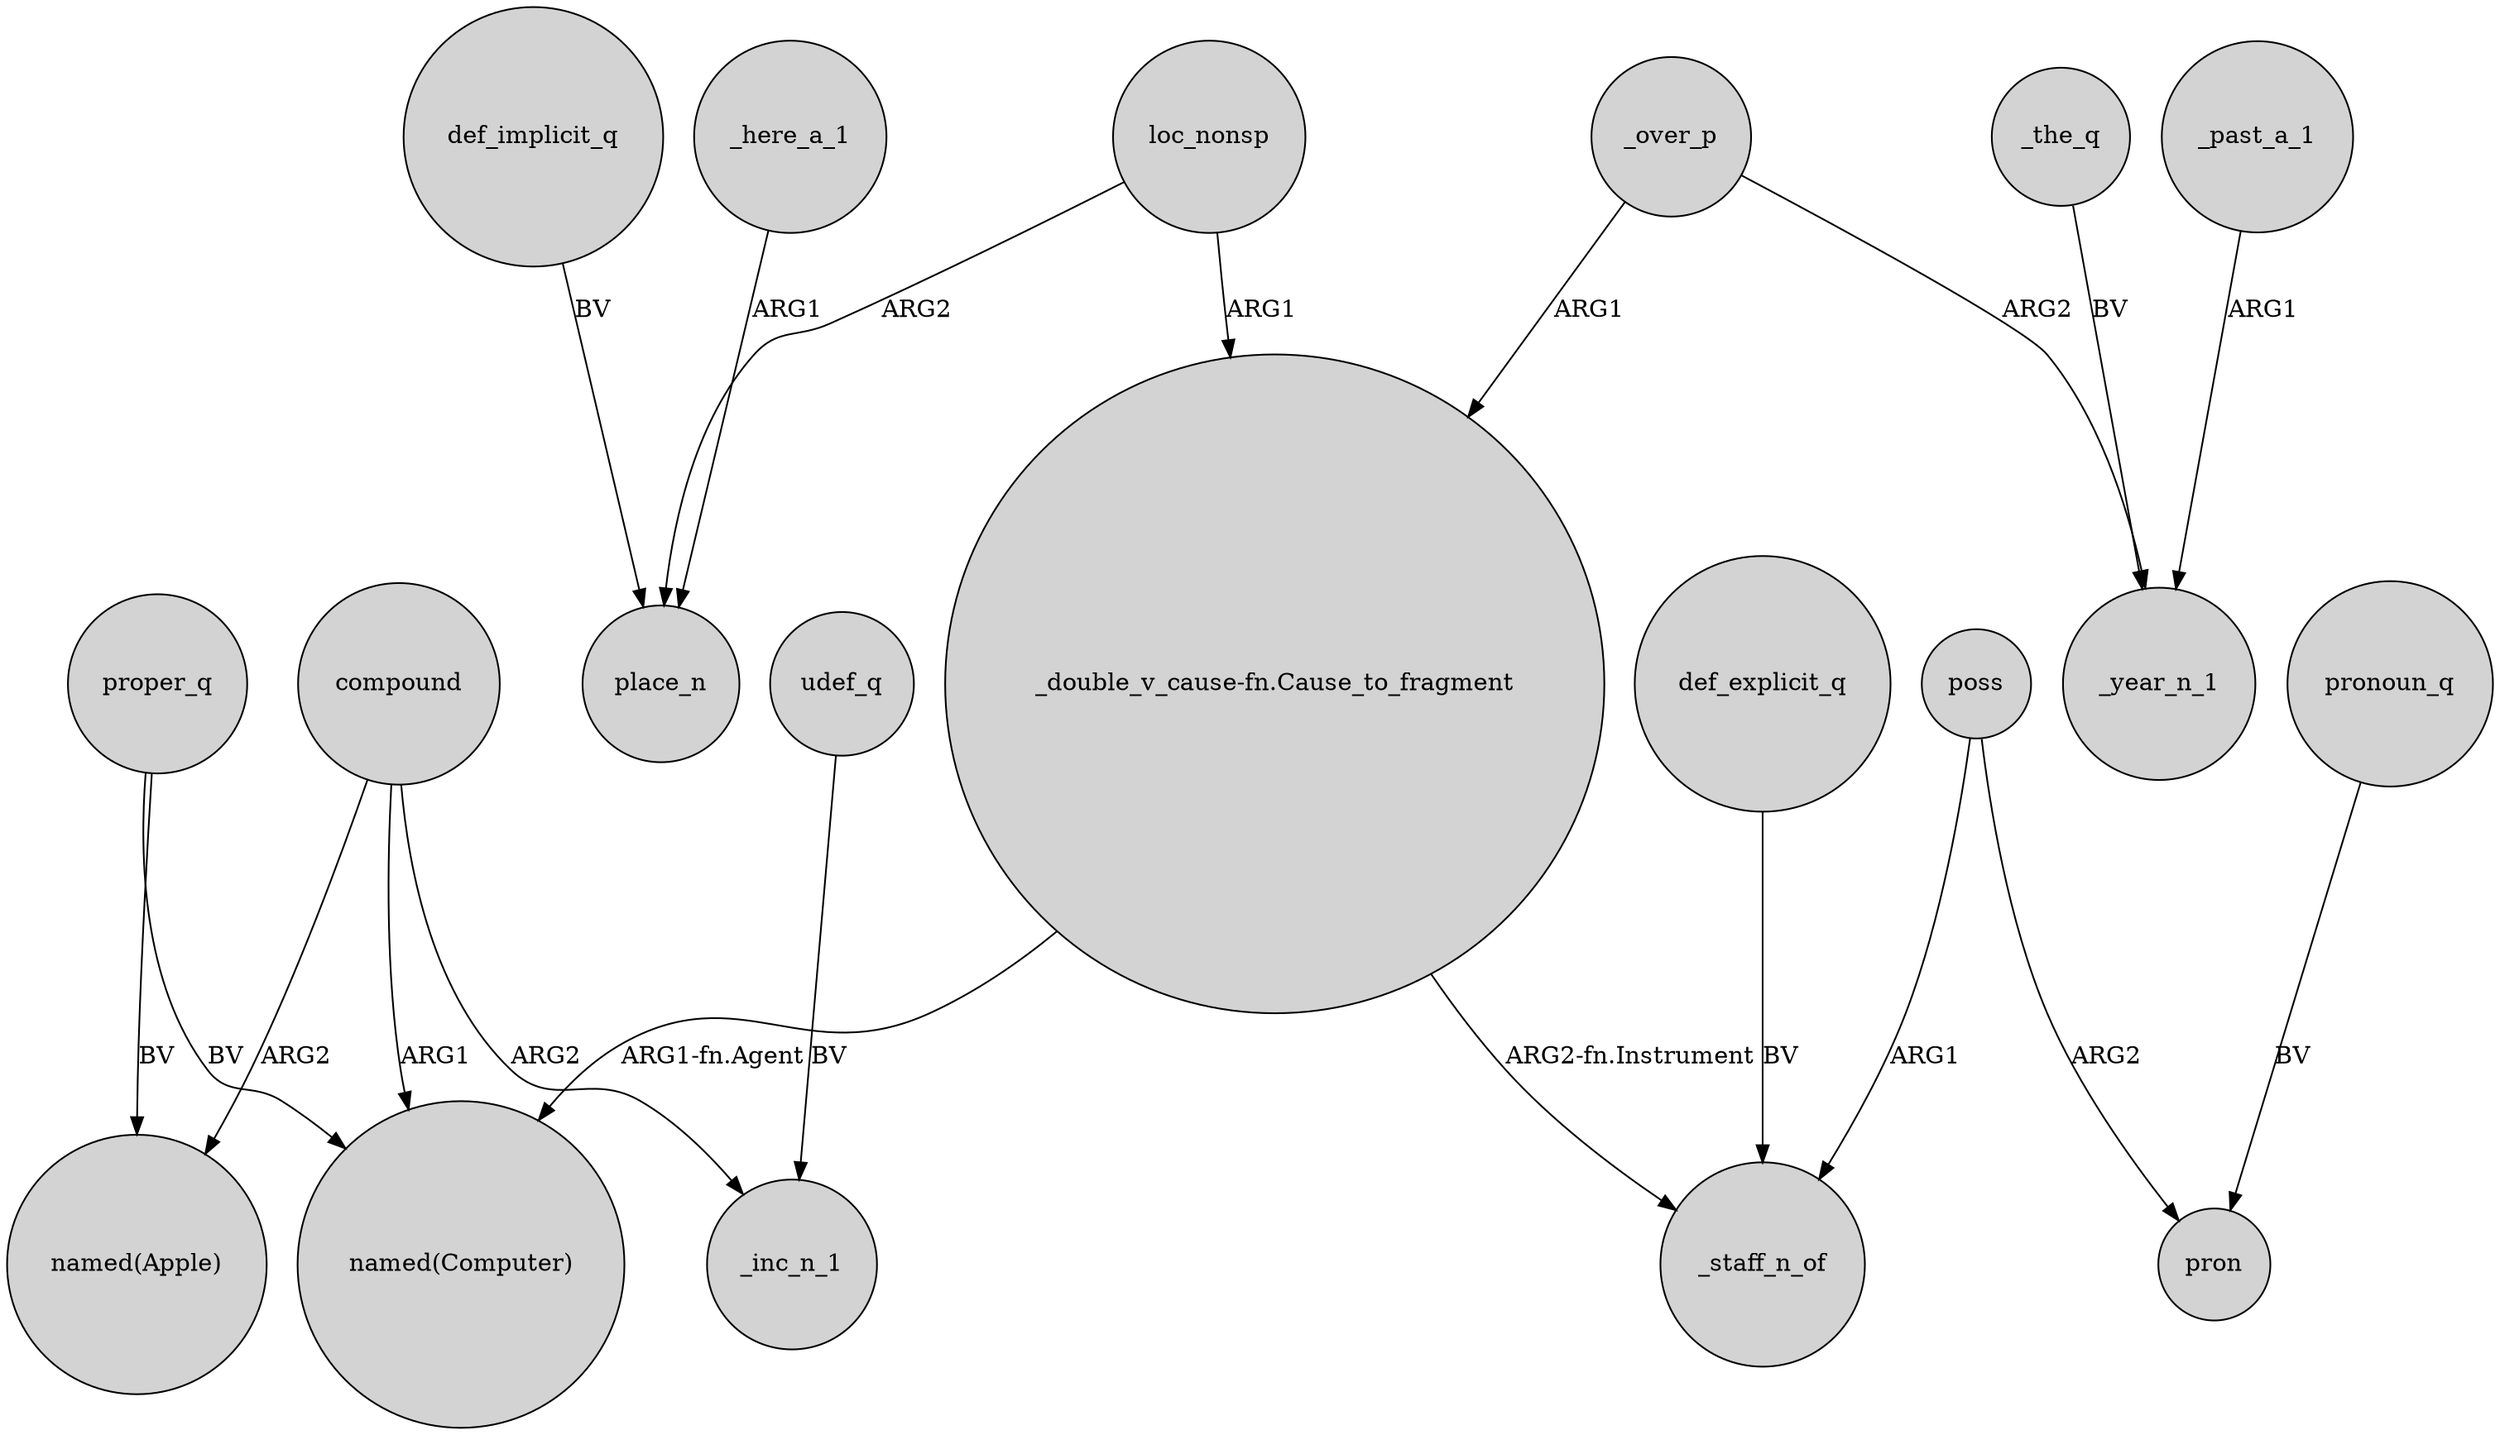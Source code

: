 digraph {
	node [shape=circle style=filled]
	proper_q -> "named(Apple)" [label=BV]
	compound -> "named(Computer)" [label=ARG1]
	def_implicit_q -> place_n [label=BV]
	def_explicit_q -> _staff_n_of [label=BV]
	"_double_v_cause-fn.Cause_to_fragment" -> "named(Computer)" [label="ARG1-fn.Agent"]
	proper_q -> "named(Computer)" [label=BV]
	"_double_v_cause-fn.Cause_to_fragment" -> _staff_n_of [label="ARG2-fn.Instrument"]
	_here_a_1 -> place_n [label=ARG1]
	compound -> "named(Apple)" [label=ARG2]
	loc_nonsp -> "_double_v_cause-fn.Cause_to_fragment" [label=ARG1]
	pronoun_q -> pron [label=BV]
	poss -> _staff_n_of [label=ARG1]
	udef_q -> _inc_n_1 [label=BV]
	poss -> pron [label=ARG2]
	compound -> _inc_n_1 [label=ARG2]
	_the_q -> _year_n_1 [label=BV]
	loc_nonsp -> place_n [label=ARG2]
	_past_a_1 -> _year_n_1 [label=ARG1]
	_over_p -> _year_n_1 [label=ARG2]
	_over_p -> "_double_v_cause-fn.Cause_to_fragment" [label=ARG1]
}
